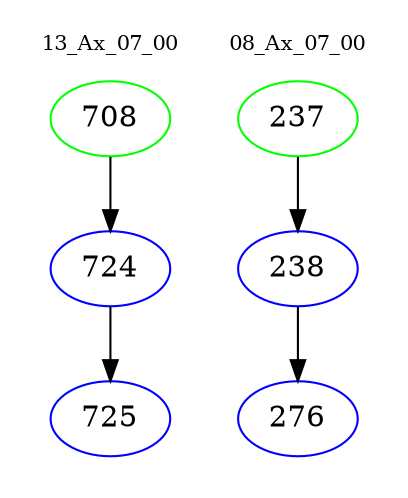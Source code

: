 digraph{
subgraph cluster_0 {
color = white
label = "13_Ax_07_00";
fontsize=10;
T0_708 [label="708", color="green"]
T0_708 -> T0_724 [color="black"]
T0_724 [label="724", color="blue"]
T0_724 -> T0_725 [color="black"]
T0_725 [label="725", color="blue"]
}
subgraph cluster_1 {
color = white
label = "08_Ax_07_00";
fontsize=10;
T1_237 [label="237", color="green"]
T1_237 -> T1_238 [color="black"]
T1_238 [label="238", color="blue"]
T1_238 -> T1_276 [color="black"]
T1_276 [label="276", color="blue"]
}
}
